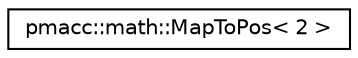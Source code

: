 digraph "Graphical Class Hierarchy"
{
 // LATEX_PDF_SIZE
  edge [fontname="Helvetica",fontsize="10",labelfontname="Helvetica",labelfontsize="10"];
  node [fontname="Helvetica",fontsize="10",shape=record];
  rankdir="LR";
  Node0 [label="pmacc::math::MapToPos\< 2 \>",height=0.2,width=0.4,color="black", fillcolor="white", style="filled",URL="$structpmacc_1_1math_1_1_map_to_pos_3_012_01_4.html",tooltip=" "];
}

